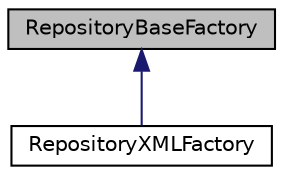 digraph "RepositoryBaseFactory"
{
  edge [fontname="Helvetica",fontsize="10",labelfontname="Helvetica",labelfontsize="10"];
  node [fontname="Helvetica",fontsize="10",shape=record];
  Node0 [label="RepositoryBaseFactory",height=0.2,width=0.4,color="black", fillcolor="grey75", style="filled", fontcolor="black"];
  Node0 -> Node1 [dir="back",color="midnightblue",fontsize="10",style="solid",fontname="Helvetica"];
  Node1 [label="RepositoryXMLFactory",height=0.2,width=0.4,color="black", fillcolor="white", style="filled",URL="$class_repository_x_m_l_factory.html",tooltip="Developed by: Peao (rngs); All the repositories of XML type should have a method to its creation here..."];
}
